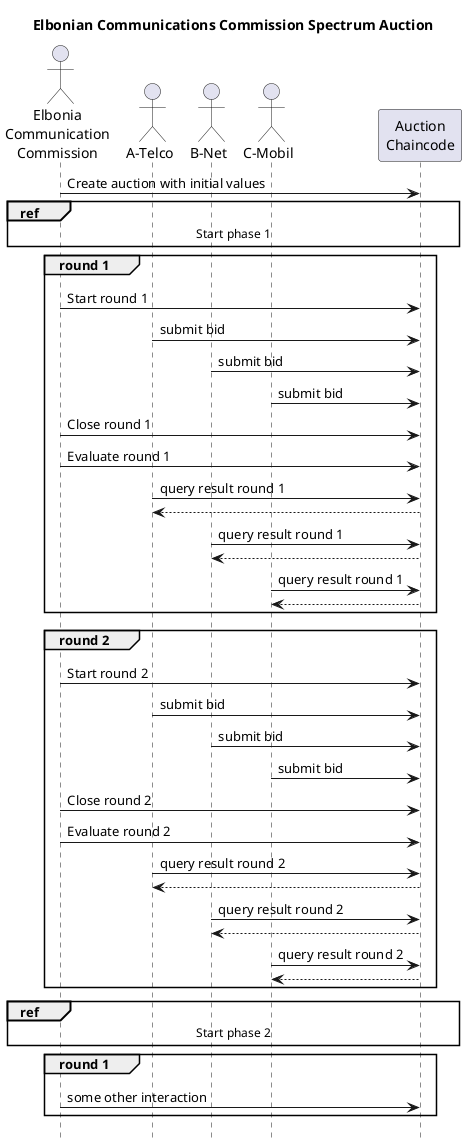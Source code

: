 @startuml

'- force wrapping of longer text
'skinparam wrapWidth 400

!pragma teoz true

hide footbox
title Foot Box removed

title Elbonian Communications Commission Spectrum Auction
actor "Elbonia\nCommunication\nCommission" as ECC
actor "A-Telco" as A
actor "B-Net" as B
actor "C-Mobil" as C

participant "Auction\nChaincode" as CC

'participant "Ledger"

ECC -> CC: Create auction with initial values

ref over ECC, A, B, C, CC
  Start phase 1
end ref

group round 1
    ECC -> CC: Start round 1
    A -> CC: submit bid
    B -> CC: submit bid
    C -> CC: submit bid
    ECC -> CC: Close round 1
    ECC -> CC: Evaluate round 1

    A -> CC: query result round 1
    return
    B -> CC: query result round 1
    return
    C -> CC: query result round 1
    return
end

group round 2
    ECC -> CC: Start round 2
    A -> CC: submit bid
    B -> CC: submit bid
    C -> CC: submit bid
    ECC -> CC: Close round 2
    ECC -> CC: Evaluate round 2

    A -> CC: query result round 2
    return
    B -> CC: query result round 2
    return
    C -> CC: query result round 2
    return
end

ref over ECC, A, B, C, CC
  Start phase 2
end ref

group round 1
    ECC -> CC: some other interaction
end

@enduml